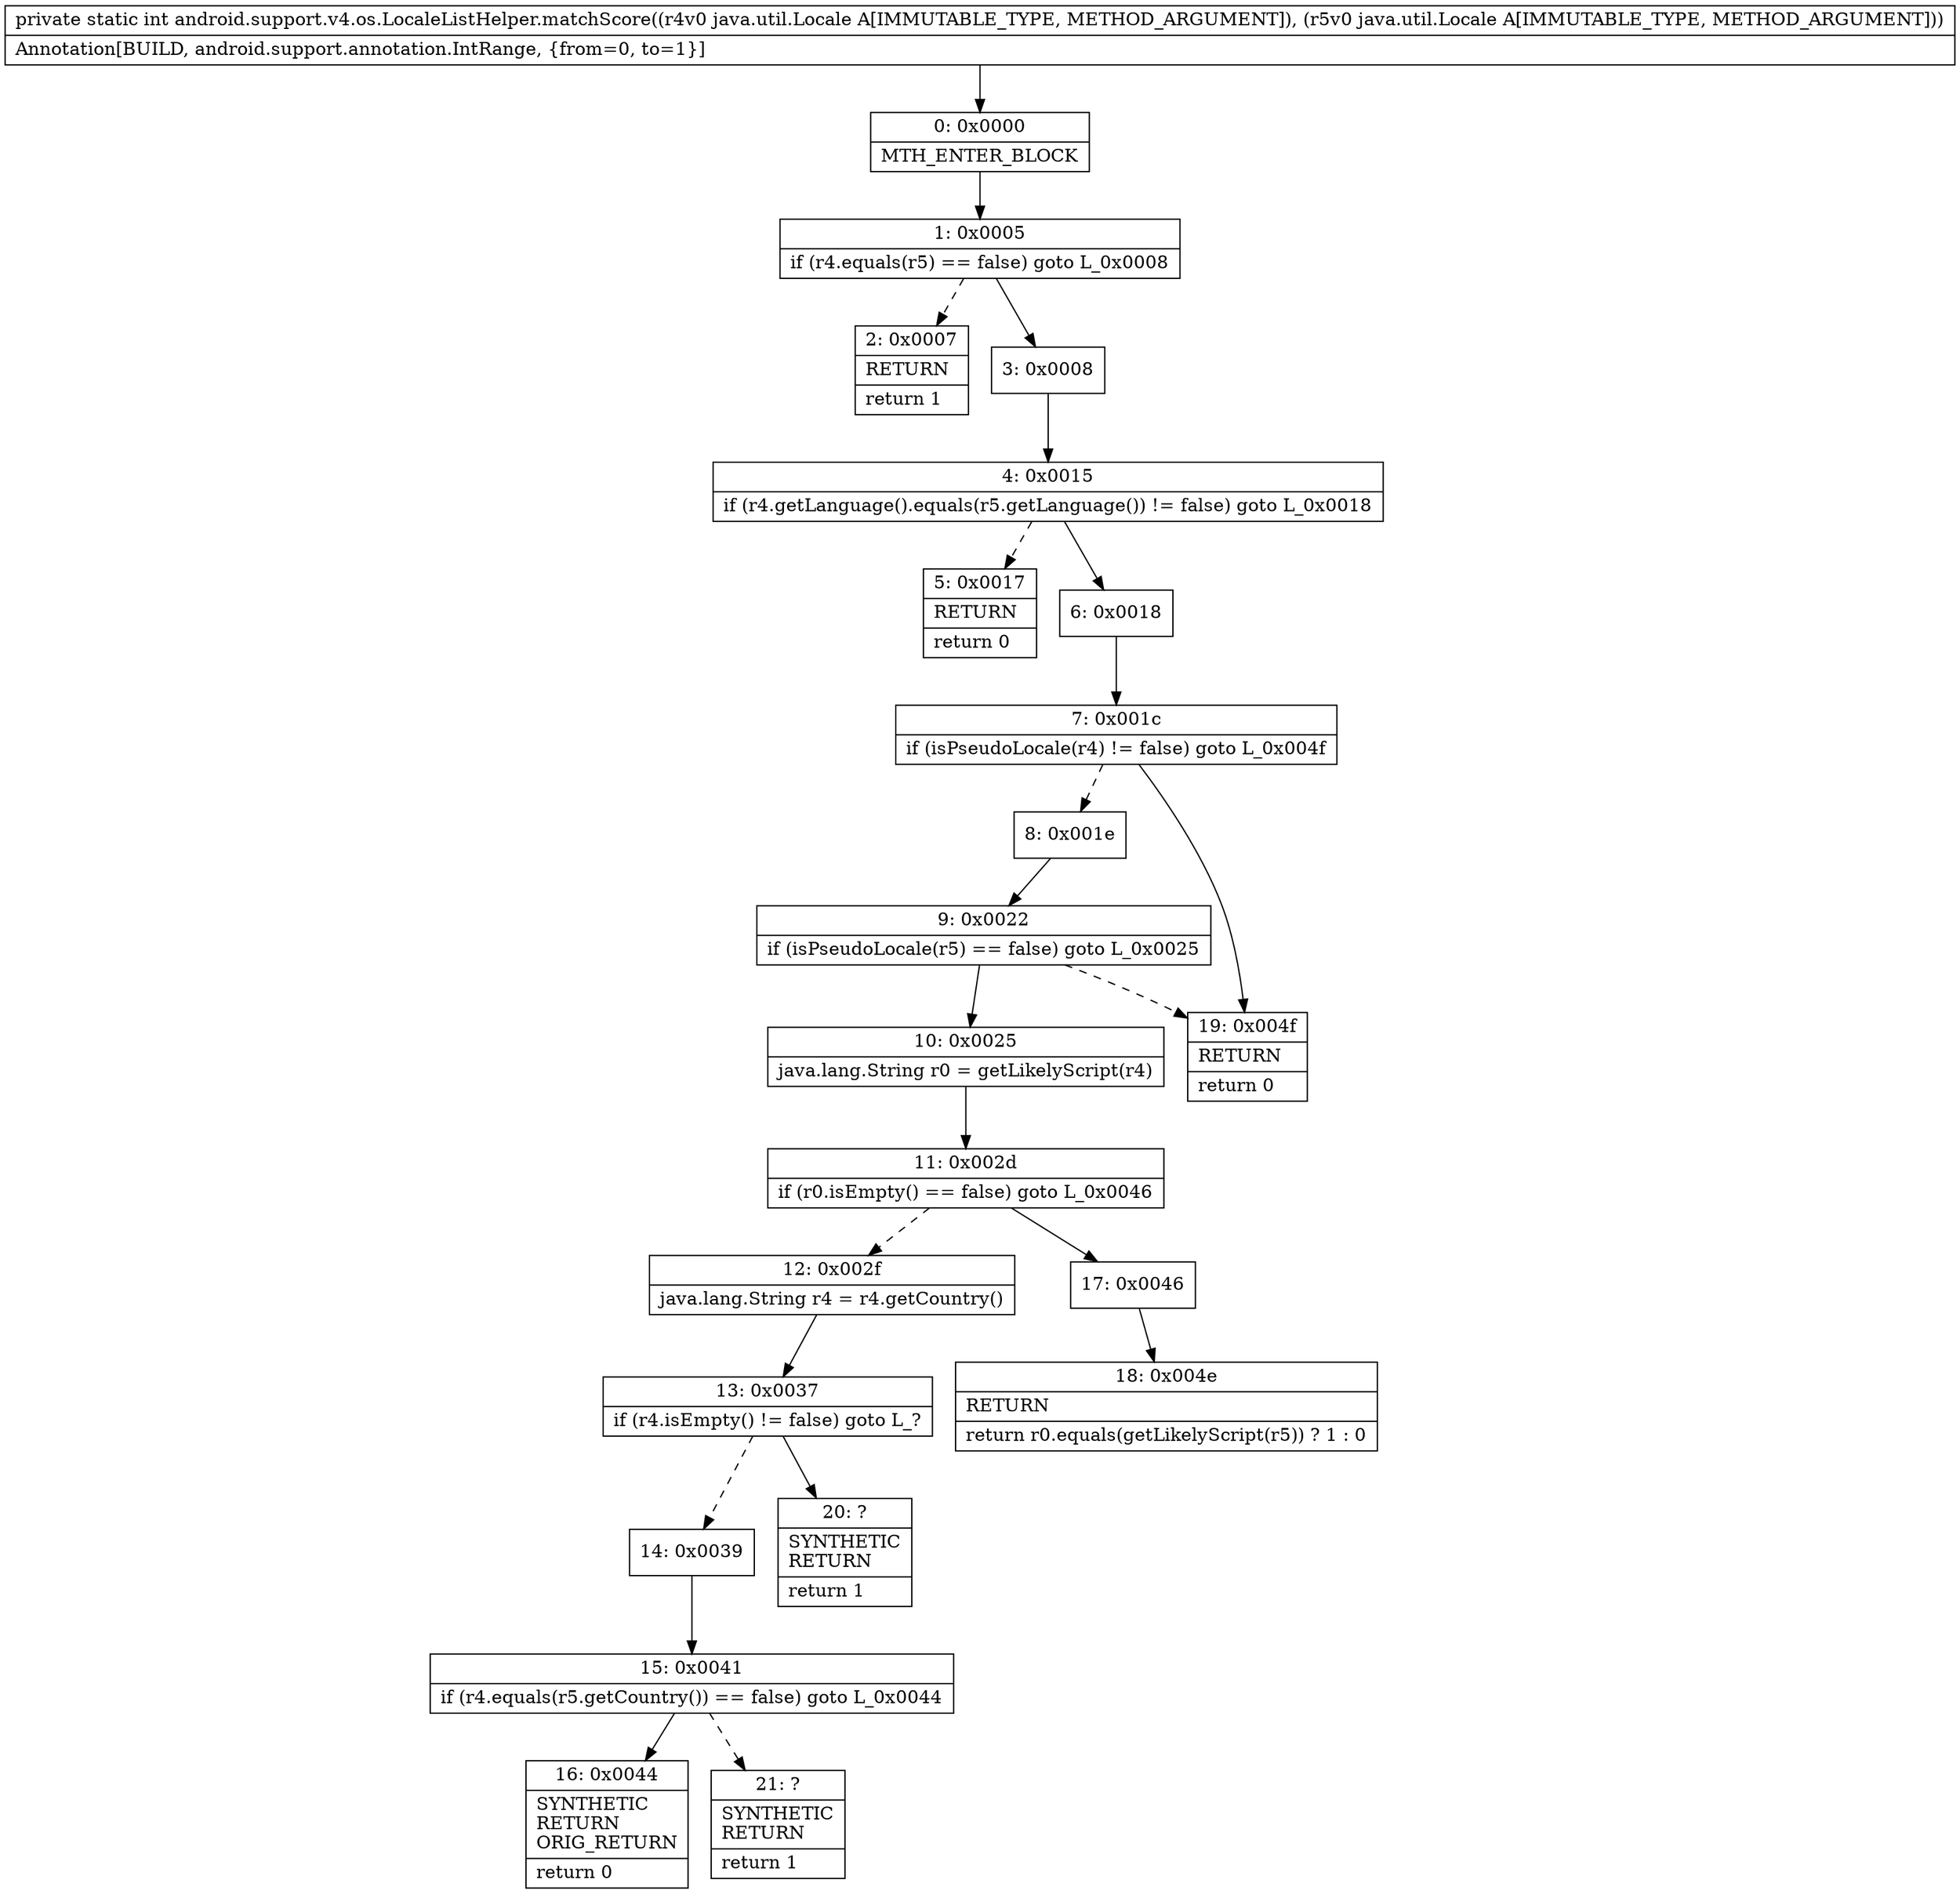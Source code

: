 digraph "CFG forandroid.support.v4.os.LocaleListHelper.matchScore(Ljava\/util\/Locale;Ljava\/util\/Locale;)I" {
Node_0 [shape=record,label="{0\:\ 0x0000|MTH_ENTER_BLOCK\l}"];
Node_1 [shape=record,label="{1\:\ 0x0005|if (r4.equals(r5) == false) goto L_0x0008\l}"];
Node_2 [shape=record,label="{2\:\ 0x0007|RETURN\l|return 1\l}"];
Node_3 [shape=record,label="{3\:\ 0x0008}"];
Node_4 [shape=record,label="{4\:\ 0x0015|if (r4.getLanguage().equals(r5.getLanguage()) != false) goto L_0x0018\l}"];
Node_5 [shape=record,label="{5\:\ 0x0017|RETURN\l|return 0\l}"];
Node_6 [shape=record,label="{6\:\ 0x0018}"];
Node_7 [shape=record,label="{7\:\ 0x001c|if (isPseudoLocale(r4) != false) goto L_0x004f\l}"];
Node_8 [shape=record,label="{8\:\ 0x001e}"];
Node_9 [shape=record,label="{9\:\ 0x0022|if (isPseudoLocale(r5) == false) goto L_0x0025\l}"];
Node_10 [shape=record,label="{10\:\ 0x0025|java.lang.String r0 = getLikelyScript(r4)\l}"];
Node_11 [shape=record,label="{11\:\ 0x002d|if (r0.isEmpty() == false) goto L_0x0046\l}"];
Node_12 [shape=record,label="{12\:\ 0x002f|java.lang.String r4 = r4.getCountry()\l}"];
Node_13 [shape=record,label="{13\:\ 0x0037|if (r4.isEmpty() != false) goto L_?\l}"];
Node_14 [shape=record,label="{14\:\ 0x0039}"];
Node_15 [shape=record,label="{15\:\ 0x0041|if (r4.equals(r5.getCountry()) == false) goto L_0x0044\l}"];
Node_16 [shape=record,label="{16\:\ 0x0044|SYNTHETIC\lRETURN\lORIG_RETURN\l|return 0\l}"];
Node_17 [shape=record,label="{17\:\ 0x0046}"];
Node_18 [shape=record,label="{18\:\ 0x004e|RETURN\l|return r0.equals(getLikelyScript(r5)) ? 1 : 0\l}"];
Node_19 [shape=record,label="{19\:\ 0x004f|RETURN\l|return 0\l}"];
Node_20 [shape=record,label="{20\:\ ?|SYNTHETIC\lRETURN\l|return 1\l}"];
Node_21 [shape=record,label="{21\:\ ?|SYNTHETIC\lRETURN\l|return 1\l}"];
MethodNode[shape=record,label="{private static int android.support.v4.os.LocaleListHelper.matchScore((r4v0 java.util.Locale A[IMMUTABLE_TYPE, METHOD_ARGUMENT]), (r5v0 java.util.Locale A[IMMUTABLE_TYPE, METHOD_ARGUMENT]))  | Annotation[BUILD, android.support.annotation.IntRange, \{from=0, to=1\}]\l}"];
MethodNode -> Node_0;
Node_0 -> Node_1;
Node_1 -> Node_2[style=dashed];
Node_1 -> Node_3;
Node_3 -> Node_4;
Node_4 -> Node_5[style=dashed];
Node_4 -> Node_6;
Node_6 -> Node_7;
Node_7 -> Node_8[style=dashed];
Node_7 -> Node_19;
Node_8 -> Node_9;
Node_9 -> Node_10;
Node_9 -> Node_19[style=dashed];
Node_10 -> Node_11;
Node_11 -> Node_12[style=dashed];
Node_11 -> Node_17;
Node_12 -> Node_13;
Node_13 -> Node_14[style=dashed];
Node_13 -> Node_20;
Node_14 -> Node_15;
Node_15 -> Node_16;
Node_15 -> Node_21[style=dashed];
Node_17 -> Node_18;
}

